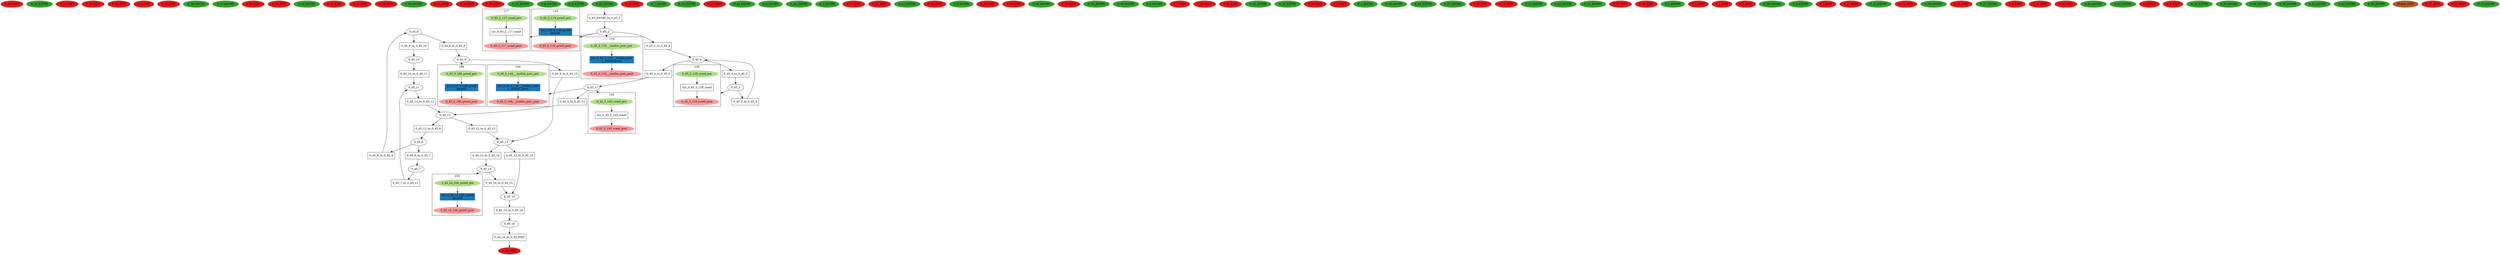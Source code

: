 digraph model { 
compound=true; 
node  [style="filled", colorscheme="paired12"];  "0_44_EXIT" [shape=ellipse, color=6, style=filled];
  "0_18_ENTRY" [shape=ellipse, color=4, style=filled];
  "0_12_EXIT" [shape=ellipse, color=6, style=filled];
  "0_16_EXIT" [shape=ellipse, color=6, style=filled];
  "0_20_EXIT" [shape=ellipse, color=6, style=filled];
  "0_4_EXIT" [shape=ellipse, color=6, style=filled];
  "0_10_EXIT" [shape=ellipse, color=6, style=filled];
  "0_38_ENTRY" [shape=ellipse, color=4, style=filled];
  "0_27_ENTRY" [shape=ellipse, color=4, style=filled];
  "0_18_EXIT" [shape=ellipse, color=6, style=filled];
  "0_39_EXIT" [shape=ellipse, color=6, style=filled];
  "0_16_ENTRY" [shape=ellipse, color=4, style=filled];
  "0_41_EXIT" [shape=ellipse, color=6, style=filled];
  "0_22_EXIT" [shape=ellipse, color=6, style=filled];
  "0_29_EXIT" [shape=ellipse, color=6, style=filled];
  "0_34_ENTRY" [shape=ellipse, color=4, style=filled];
  "0_24_EXIT" [shape=ellipse, color=6, style=filled];
  "0_26_EXIT" [shape=ellipse, color=6, style=filled];
  "0_34_EXIT" [shape=ellipse, color=6, style=filled];
  "0_23_ENTRY" [shape=ellipse, color=4, style=filled];
  "0_8_ENTRY" [shape=ellipse, color=4, style=filled];
  "0_6_ENTRY" [shape=ellipse, color=4, style=filled];
  "0_45_16" [shape=ellipse, style=""];
  "0_35_EXIT" [shape=ellipse, color=6, style=filled];
  "0_7_ENTRY" [shape=ellipse, color=4, style=filled];
  "0_45_13" [shape=ellipse, style=""];
  "0_45_12" [shape=ellipse, style=""];
  "0_19_ENTRY" [shape=ellipse, color=4, style=filled];
  "0_45_15" [shape=ellipse, style=""];
  "0_45_14" [shape=ellipse, style=""];
subgraph "cluster_0_45_14_220" { 
label="220"  "0_45_14_220_printf_pre" [shape=ellipse, style=""];
  "0_45_14_220_printf_post" [shape=ellipse, style=""];
  "sys_0_45_14_220_printf" [shape=box, style=""];
  "sys_0_45_14_220_printf" [color=2, style=filled];
  "sys_0_45_14_220_printf" [label="sys_0_45_14_220_printf\n[printf]"];
  "0_45_14_220_printf_pre" -> "sys_0_45_14_220_printf" [label="", arrowhead="normal"];
  "sys_0_45_14_220_printf" -> "0_45_14_220_printf_post" [label="", arrowhead="normal"];
}
  "0_45_14" -> "0_45_14_220_printf_pre" [lhead="cluster_0_45_14_220"];
  "0_45_14_220_printf_pre" [color=3, style=filled];
  "0_45_14_220_printf_post" [color=5, style=filled];
  "0_14_EXIT" [shape=ellipse, color=6, style=filled];
  "0_44_ENTRY" [shape=ellipse, color=4, style=filled];
  "0_4_ENTRY" [shape=ellipse, color=4, style=filled];
  "0_24_ENTRY" [shape=ellipse, color=4, style=filled];
  "0_3_ENTRY" [shape=ellipse, color=4, style=filled];
  "0_11_EXIT" [shape=ellipse, color=6, style=filled];
  "0_27_EXIT" [shape=ellipse, color=6, style=filled];
  "0_11_ENTRY" [shape=ellipse, color=4, style=filled];
  "0_45_10" [shape=ellipse, style=""];
  "0_45_11" [shape=ellipse, style=""];
  "0_25_EXIT" [shape=ellipse, color=6, style=filled];
  "0_0_ENTRY" [shape=ellipse, color=4, style=filled];
  "0_40_EXIT" [shape=ellipse, color=6, style=filled];
  "0_15_EXIT" [shape=ellipse, color=6, style=filled];
  "0_42_ENTRY" [shape=ellipse, color=4, style=filled];
  "0_43_EXIT" [shape=ellipse, color=6, style=filled];
  "0_25_ENTRY" [shape=ellipse, color=4, style=filled];
  "0_36_ENTRY" [shape=ellipse, color=4, style=filled];
  "0_5_ENTRY" [shape=ellipse, color=4, style=filled];
  "0_7_EXIT" [shape=ellipse, color=6, style=filled];
  "0_23_EXIT" [shape=ellipse, color=6, style=filled];
  "0_42_EXIT" [shape=ellipse, color=6, style=filled];
  "0_13_ENTRY" [shape=ellipse, color=4, style=filled];
  "0_20_ENTRY" [shape=ellipse, color=4, style=filled];
  "0_32_EXIT" [shape=ellipse, color=6, style=filled];
  "0_5_EXIT" [shape=ellipse, color=6, style=filled];
  "0_1_ENTRY" [shape=ellipse, color=4, style=filled];
  "0_14_ENTRY" [shape=ellipse, color=4, style=filled];
  "0_40_ENTRY" [shape=ellipse, color=4, style=filled];
  "0_37_ENTRY" [shape=ellipse, color=4, style=filled];
  "0_33_EXIT" [shape=ellipse, color=6, style=filled];
  "0_19_EXIT" [shape=ellipse, color=6, style=filled];
  "0_15_ENTRY" [shape=ellipse, color=4, style=filled];
  "0_43_ENTRY" [shape=ellipse, color=4, style=filled];
  "0_12_ENTRY" [shape=ellipse, color=4, style=filled];
  "0_17_EXIT" [shape=ellipse, color=6, style=filled];
  "0_38_EXIT" [shape=ellipse, color=6, style=filled];
  "0_2_ENTRY" [shape=ellipse, color=4, style=filled];
  "0_0_EXIT" [shape=ellipse, color=6, style=filled];
  "0_1_EXIT" [shape=ellipse, color=6, style=filled];
  "0_3_EXIT" [shape=ellipse, color=6, style=filled];
  "0_45_8" [shape=ellipse, style=""];
  "0_45_7" [shape=ellipse, style=""];
  "0_29_ENTRY" [shape=ellipse, color=4, style=filled];
  "0_9_ENTRY" [shape=ellipse, color=4, style=filled];
  "0_45_9" [shape=ellipse, style=""];
subgraph "cluster_0_45_9_186" { 
label="186"  "0_45_9_186_printf_pre" [shape=ellipse, style=""];
  "0_45_9_186_printf_post" [shape=ellipse, style=""];
  "sys_0_45_9_186_printf" [shape=box, style=""];
  "sys_0_45_9_186_printf" [color=2, style=filled];
  "sys_0_45_9_186_printf" [label="sys_0_45_9_186_printf\n[printf]"];
  "0_45_9_186_printf_pre" -> "sys_0_45_9_186_printf" [label="", arrowhead="normal"];
  "sys_0_45_9_186_printf" -> "0_45_9_186_printf_post" [label="", arrowhead="normal"];
}
  "0_45_9" -> "0_45_9_186_printf_pre" [lhead="cluster_0_45_9_186"];
  "0_45_9_186_printf_pre" [color=3, style=filled];
  "0_45_9_186_printf_post" [color=5, style=filled];
  "0_45_4" [shape=ellipse, style=""];
  "0_45_3" [shape=ellipse, style=""];
subgraph "cluster_0_45_3_129" { 
label="129"  "0_45_3_129_scanf_post" [shape=ellipse, style=""];
  "0_45_3_129_scanf_pre" [shape=ellipse, style=""];
  "sys_0_45_3_129_scanf" [shape=box, style=""];
  "sys_0_45_3_129_scanf" [label="sys_0_45_3_129_scanf\n"];
  "0_45_3_129_scanf_pre" -> "sys_0_45_3_129_scanf" [label="", arrowhead="normal"];
  "sys_0_45_3_129_scanf" -> "0_45_3_129_scanf_post" [label="", arrowhead="normal"];
}
  "0_45_3" -> "0_45_3_129_scanf_post" [lhead="cluster_0_45_3_129"];
  "0_45_3_129_scanf_pre" [color=3, style=filled];
  "0_45_3_129_scanf_post" [color=5, style=filled];
  "0_9_EXIT" [shape=ellipse, color=6, style=filled];
  "0_31_EXIT" [shape=ellipse, color=6, style=filled];
  "0_45_6" [shape=ellipse, style=""];
  "0_22_ENTRY" [shape=ellipse, color=4, style=filled];
  "0_45_5" [shape=ellipse, style=""];
subgraph "cluster_0_45_5_144" { 
label="144"  "0_45_5_144___builtin_puts_post" [shape=ellipse, style=""];
  "0_45_5_144___builtin_puts_pre" [shape=ellipse, style=""];
  "sys_0_45_5_144___builtin_puts" [shape=box, style=""];
  "sys_0_45_5_144___builtin_puts" [color=2, style=filled];
  "sys_0_45_5_144___builtin_puts" [label="sys_0_45_5_144___builtin_puts\n[__builtin_puts]"];
  "0_45_5_144___builtin_puts_pre" -> "sys_0_45_5_144___builtin_puts" [label="", arrowhead="normal"];
  "sys_0_45_5_144___builtin_puts" -> "0_45_5_144___builtin_puts_post" [label="", arrowhead="normal"];
}
  "0_45_5" -> "0_45_5_144___builtin_puts_post" [lhead="cluster_0_45_5_144"];
  "0_45_5_144___builtin_puts_pre" [color=3, style=filled];
  "0_45_5_144___builtin_puts_post" [color=5, style=filled];
subgraph "cluster_0_45_5_145" { 
label="145"  "0_45_5_145_scanf_pre" [shape=ellipse, style=""];
  "0_45_5_145_scanf_post" [shape=ellipse, style=""];
  "sys_0_45_5_145_scanf" [shape=box, style=""];
  "sys_0_45_5_145_scanf" [label="sys_0_45_5_145_scanf\n"];
  "0_45_5_145_scanf_pre" -> "sys_0_45_5_145_scanf" [label="", arrowhead="normal"];
  "sys_0_45_5_145_scanf" -> "0_45_5_145_scanf_post" [label="", arrowhead="normal"];
}
  "0_45_5" -> "0_45_5_145_scanf_pre" [lhead="cluster_0_45_5_145"];
  "0_45_5_145_scanf_pre" [color=3, style=filled];
  "0_45_5_145_scanf_post" [color=5, style=filled];
  "0_13_EXIT" [shape=ellipse, color=6, style=filled];
  "0_45_2" [shape=ellipse, style=""];
subgraph "cluster_0_45_2_116" { 
label="116"  "0_45_2_116___builtin_puts_pre" [shape=ellipse, style=""];
  "0_45_2_116___builtin_puts_post" [shape=ellipse, style=""];
  "sys_0_45_2_116___builtin_puts" [shape=box, style=""];
  "sys_0_45_2_116___builtin_puts" [color=2, style=filled];
  "sys_0_45_2_116___builtin_puts" [label="sys_0_45_2_116___builtin_puts\n[__builtin_puts]"];
  "sys_0_45_2_116___builtin_puts" -> "0_45_2_116___builtin_puts_post" [label="", arrowhead="normal"];
  "0_45_2_116___builtin_puts_pre" -> "sys_0_45_2_116___builtin_puts" [label="", arrowhead="normal"];
}
  "0_45_2" -> "0_45_2_116___builtin_puts_pre" [lhead="cluster_0_45_2_116"];
  "0_45_2_116___builtin_puts_pre" [color=3, style=filled];
  "0_45_2_116___builtin_puts_post" [color=5, style=filled];
subgraph "cluster_0_45_2_117" { 
label="117"  "0_45_2_117_scanf_post" [shape=ellipse, style=""];
  "0_45_2_117_scanf_pre" [shape=ellipse, style=""];
  "sys_0_45_2_117_scanf" [shape=box, style=""];
  "sys_0_45_2_117_scanf" [label="sys_0_45_2_117_scanf\n"];
  "sys_0_45_2_117_scanf" -> "0_45_2_117_scanf_post" [label="", arrowhead="normal"];
  "0_45_2_117_scanf_pre" -> "sys_0_45_2_117_scanf" [label="", arrowhead="normal"];
}
  "0_45_2" -> "0_45_2_117_scanf_post" [lhead="cluster_0_45_2_117"];
  "0_45_2_117_scanf_pre" [color=3, style=filled];
  "0_45_2_117_scanf_post" [color=5, style=filled];
subgraph "cluster_0_45_2_119" { 
label="119"  "0_45_2_119_printf_post" [shape=ellipse, style=""];
  "0_45_2_119_printf_pre" [shape=ellipse, style=""];
  "sys_0_45_2_119_printf" [shape=box, style=""];
  "sys_0_45_2_119_printf" [color=2, style=filled];
  "sys_0_45_2_119_printf" [label="sys_0_45_2_119_printf\n[printf]"];
  "sys_0_45_2_119_printf" -> "0_45_2_119_printf_post" [label="", arrowhead="normal"];
  "0_45_2_119_printf_pre" -> "sys_0_45_2_119_printf" [label="", arrowhead="normal"];
}
  "0_45_2" -> "0_45_2_119_printf_post" [lhead="cluster_0_45_2_119"];
  "0_45_2_119_printf_pre" [color=3, style=filled];
  "0_45_2_119_printf_post" [color=5, style=filled];
  "0_45_ENTRY" [shape=ellipse, color=4, style=filled];
  "0_30_ENTRY" [shape=ellipse, color=4, style=filled];
  "0_36_EXIT" [shape=ellipse, color=6, style=filled];
  "0_17_ENTRY" [shape=ellipse, color=4, style=filled];
  "0_8_EXIT" [shape=ellipse, color=6, style=filled];
  "0_28_EXIT" [shape=ellipse, color=6, style=filled];
  "0_30_EXIT" [shape=ellipse, color=6, style=filled];
  "0_41_ENTRY" [shape=ellipse, color=4, style=filled];
  "0_33_ENTRY" [shape=ellipse, color=4, style=filled];
  "0_2_EXIT" [shape=ellipse, color=6, style=filled];
  "0_6_EXIT" [shape=ellipse, color=6, style=filled];
  "0_26_ENTRY" [shape=ellipse, color=4, style=filled];
  "0_31_ENTRY" [shape=ellipse, color=4, style=filled];
  "0_28_ENTRY" [shape=ellipse, color=4, style=filled];
  "0_39_ENTRY" [shape=ellipse, color=4, style=filled];
  "0_21_ENTRY" [shape=ellipse, color=4, style=filled];
  "0_32_ENTRY" [shape=ellipse, color=4, style=filled];
  "0_35_ENTRY" [shape=ellipse, color=4, style=filled];
  "Global_EXIT" [shape=ellipse, color=12, style=filled];
  "0_37_EXIT" [shape=ellipse, color=6, style=filled];
  "0_21_EXIT" [shape=ellipse, color=6, style=filled];
  "0_45_EXIT" [shape=ellipse, color=6, style=filled];
  "0_10_ENTRY" [shape=ellipse, color=4, style=filled];
  "0_45_16_to_0_45_EXIT" [shape=box, style=""];
  "0_45_16_to_0_45_EXIT" [label="0_45_16_to_0_45_EXIT\n"];
  "0_45_7_to_0_45_11" [shape=box, style=""];
  "0_45_7_to_0_45_11" [label="0_45_7_to_0_45_11\n"];
  "0_45_9_to_0_45_13" [shape=box, style=""];
  "0_45_9_to_0_45_13" [label="0_45_9_to_0_45_13\n"];
  "0_45_6_to_0_45_7" [shape=box, style=""];
  "0_45_6_to_0_45_7" [label="0_45_6_to_0_45_7\n"];
  "0_45_6_to_0_45_8" [shape=box, style=""];
  "0_45_6_to_0_45_8" [label="0_45_6_to_0_45_8\n"];
  "0_45_12_to_0_45_6" [shape=box, style=""];
  "0_45_12_to_0_45_6" [label="0_45_12_to_0_45_6\n"];
  "0_45_5_to_0_45_12" [shape=box, style=""];
  "0_45_5_to_0_45_12" [label="0_45_5_to_0_45_12\n"];
  "0_45_14_to_0_45_15" [shape=box, style=""];
  "0_45_14_to_0_45_15" [label="0_45_14_to_0_45_15\n"];
  "0_45_10_to_0_45_11" [shape=box, style=""];
  "0_45_10_to_0_45_11" [label="0_45_10_to_0_45_11\n"];
  "0_45_8_to_0_45_9" [shape=box, style=""];
  "0_45_8_to_0_45_9" [label="0_45_8_to_0_45_9\n"];
  "0_45_4_to_0_45_5" [shape=box, style=""];
  "0_45_4_to_0_45_5" [label="0_45_4_to_0_45_5\n"];
  "0_45_4_to_0_45_3" [shape=box, style=""];
  "0_45_4_to_0_45_3" [label="0_45_4_to_0_45_3\n"];
  "0_45_ENTRY_to_0_45_2" [shape=box, style=""];
  "0_45_ENTRY_to_0_45_2" [label="0_45_ENTRY_to_0_45_2\n"];
  "0_45_12_to_0_45_13" [shape=box, style=""];
  "0_45_12_to_0_45_13" [label="0_45_12_to_0_45_13\n"];
  "0_45_3_to_0_45_4" [shape=box, style=""];
  "0_45_3_to_0_45_4" [label="0_45_3_to_0_45_4\n"];
  "0_45_13_to_0_45_15" [shape=box, style=""];
  "0_45_13_to_0_45_15" [label="0_45_13_to_0_45_15\n"];
  "0_45_13_to_0_45_14" [shape=box, style=""];
  "0_45_13_to_0_45_14" [label="0_45_13_to_0_45_14\n"];
  "0_45_11_to_0_45_12" [shape=box, style=""];
  "0_45_11_to_0_45_12" [label="0_45_11_to_0_45_12\n"];
  "0_45_2_to_0_45_4" [shape=box, style=""];
  "0_45_2_to_0_45_4" [label="0_45_2_to_0_45_4\n"];
  "0_45_15_to_0_45_16" [shape=box, style=""];
  "0_45_15_to_0_45_16" [label="0_45_15_to_0_45_16\n"];
  "0_45_8_to_0_45_10" [shape=box, style=""];
  "0_45_8_to_0_45_10" [label="0_45_8_to_0_45_10\n"];
  "0_45_15" -> "0_45_15_to_0_45_16" [label="", arrowhead="normal"];
  "0_45_13" -> "0_45_13_to_0_45_15" [label="", arrowhead="normal"];
  "0_45_9" -> "0_45_9_to_0_45_13" [label="", arrowhead="normal"];
  "0_45_13_to_0_45_15" -> "0_45_15" [label="", arrowhead="normal"];
  "0_45_2" -> "0_45_2_to_0_45_4" [label="", arrowhead="normal"];
  "0_45_4_to_0_45_3" -> "0_45_3" [label="", arrowhead="normal"];
  "0_45_9_to_0_45_13" -> "0_45_13" [label="", arrowhead="normal"];
  "0_45_10" -> "0_45_10_to_0_45_11" [label="", arrowhead="normal"];
  "0_45_16" -> "0_45_16_to_0_45_EXIT" [label="", arrowhead="normal"];
  "0_45_4" -> "0_45_4_to_0_45_5" [label="", arrowhead="normal"];
  "0_45_12_to_0_45_13" -> "0_45_13" [label="", arrowhead="normal"];
  "0_45_13" -> "0_45_13_to_0_45_14" [label="", arrowhead="normal"];
  "0_45_8_to_0_45_10" -> "0_45_10" [label="", arrowhead="normal"];
  "0_45_11_to_0_45_12" -> "0_45_12" [label="", arrowhead="normal"];
  "0_45_4" -> "0_45_4_to_0_45_3" [label="", arrowhead="normal"];
  "0_45_6" -> "0_45_6_to_0_45_7" [label="", arrowhead="normal"];
  "0_45_12" -> "0_45_12_to_0_45_13" [label="", arrowhead="normal"];
  "0_45_15_to_0_45_16" -> "0_45_16" [label="", arrowhead="normal"];
  "0_45_6" -> "0_45_6_to_0_45_8" [label="", arrowhead="normal"];
  "0_45_ENTRY" -> "0_45_ENTRY_to_0_45_2" [label="", arrowhead="normal"];
  "0_45_7_to_0_45_11" -> "0_45_11" [label="", arrowhead="normal"];
  "0_45_14" -> "0_45_14_to_0_45_15" [label="", arrowhead="normal"];
  "0_45_6_to_0_45_8" -> "0_45_8" [label="", arrowhead="normal"];
  "0_45_8" -> "0_45_8_to_0_45_9" [label="", arrowhead="normal"];
  "0_45_7" -> "0_45_7_to_0_45_11" [label="", arrowhead="normal"];
  "0_45_5_to_0_45_12" -> "0_45_12" [label="", arrowhead="normal"];
  "0_45_6_to_0_45_7" -> "0_45_7" [label="", arrowhead="normal"];
  "0_45_8" -> "0_45_8_to_0_45_10" [label="", arrowhead="normal"];
  "0_45_12_to_0_45_6" -> "0_45_6" [label="", arrowhead="normal"];
  "0_45_2_to_0_45_4" -> "0_45_4" [label="", arrowhead="normal"];
  "0_45_16_to_0_45_EXIT" -> "0_45_EXIT" [label="", arrowhead="normal"];
  "0_45_10_to_0_45_11" -> "0_45_11" [label="", arrowhead="normal"];
  "0_45_11" -> "0_45_11_to_0_45_12" [label="", arrowhead="normal"];
  "0_45_13_to_0_45_14" -> "0_45_14" [label="", arrowhead="normal"];
  "0_45_3_to_0_45_4" -> "0_45_4" [label="", arrowhead="normal"];
  "0_45_8_to_0_45_9" -> "0_45_9" [label="", arrowhead="normal"];
  "0_45_4_to_0_45_5" -> "0_45_5" [label="", arrowhead="normal"];
  "0_45_14_to_0_45_15" -> "0_45_15" [label="", arrowhead="normal"];
  "0_45_12" -> "0_45_12_to_0_45_6" [label="", arrowhead="normal"];
  "0_45_5" -> "0_45_5_to_0_45_12" [label="", arrowhead="normal"];
  "0_45_ENTRY_to_0_45_2" -> "0_45_2" [label="", arrowhead="normal"];
  "0_45_3" -> "0_45_3_to_0_45_4" [label="", arrowhead="normal"];
}
